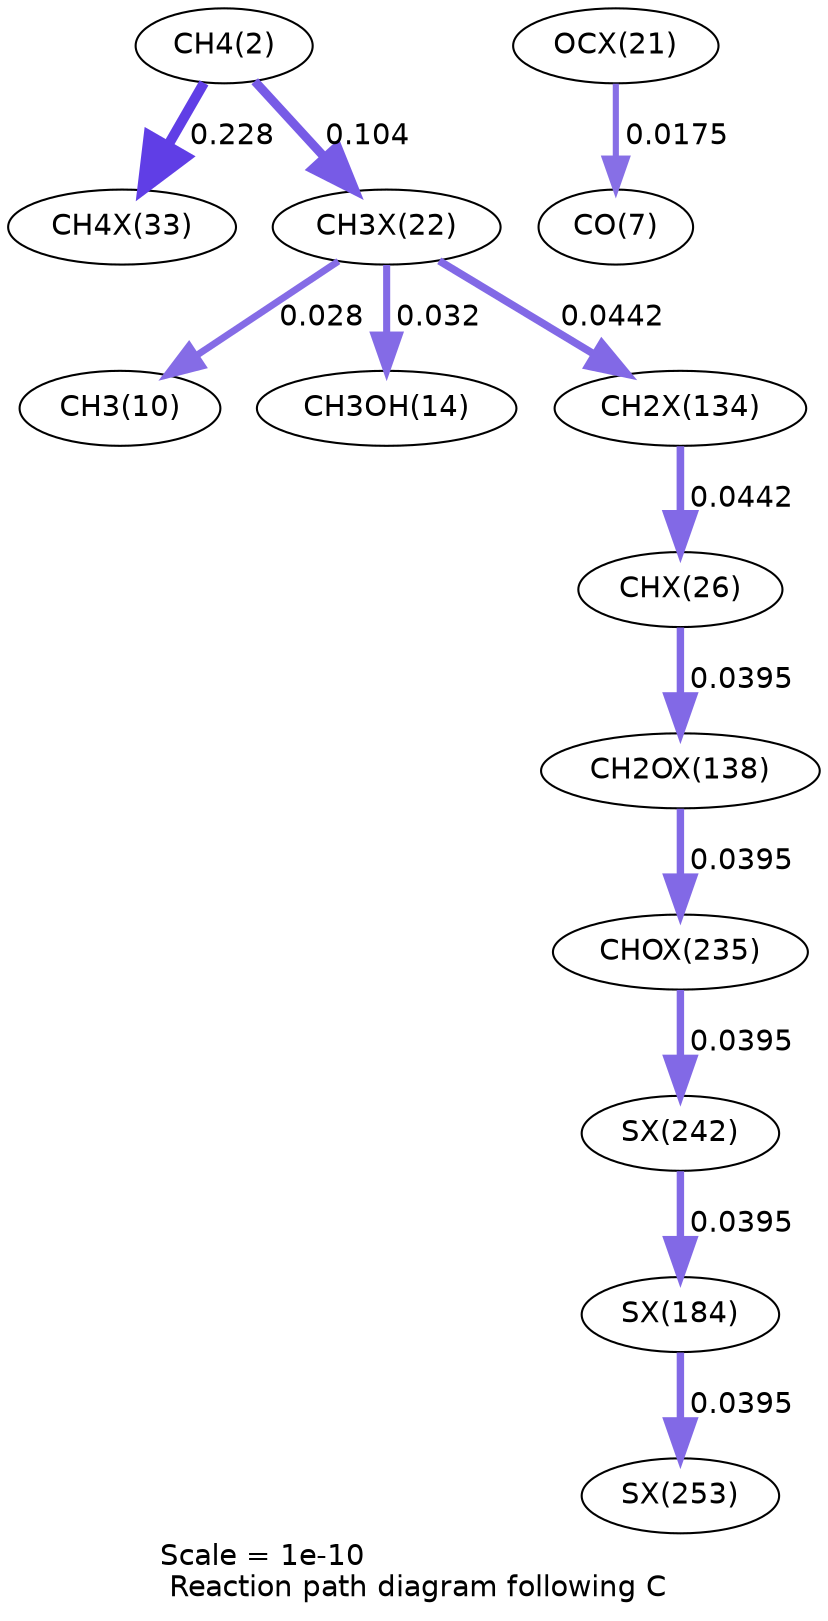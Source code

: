 digraph reaction_paths {
center=1;
s4 -> s41[fontname="Helvetica", penwidth=4.88, arrowsize=2.44, color="0.7, 0.728, 0.9"
, label=" 0.228"];
s4 -> s35[fontname="Helvetica", penwidth=4.29, arrowsize=2.15, color="0.7, 0.604, 0.9"
, label=" 0.104"];
s35 -> s12[fontname="Helvetica", penwidth=3.3, arrowsize=1.65, color="0.7, 0.528, 0.9"
, label=" 0.028"];
s35 -> s16[fontname="Helvetica", penwidth=3.4, arrowsize=1.7, color="0.7, 0.532, 0.9"
, label=" 0.032"];
s35 -> s52[fontname="Helvetica", penwidth=3.65, arrowsize=1.82, color="0.7, 0.544, 0.9"
, label=" 0.0442"];
s52 -> s39[fontname="Helvetica", penwidth=3.65, arrowsize=1.82, color="0.7, 0.544, 0.9"
, label=" 0.0442"];
s39 -> s54[fontname="Helvetica", penwidth=3.56, arrowsize=1.78, color="0.7, 0.54, 0.9"
, label=" 0.0395"];
s34 -> s9[fontname="Helvetica", penwidth=2.94, arrowsize=1.47, color="0.7, 0.517, 0.9"
, label=" 0.0175"];
s54 -> s62[fontname="Helvetica", penwidth=3.56, arrowsize=1.78, color="0.7, 0.54, 0.9"
, label=" 0.0395"];
s62 -> s63[fontname="Helvetica", penwidth=3.56, arrowsize=1.78, color="0.7, 0.54, 0.9"
, label=" 0.0395"];
s63 -> s58[fontname="Helvetica", penwidth=3.56, arrowsize=1.78, color="0.7, 0.54, 0.9"
, label=" 0.0395"];
s58 -> s64[fontname="Helvetica", penwidth=3.56, arrowsize=1.78, color="0.7, 0.54, 0.9"
, label=" 0.0395"];
s4 [ fontname="Helvetica", label="CH4(2)"];
s9 [ fontname="Helvetica", label="CO(7)"];
s12 [ fontname="Helvetica", label="CH3(10)"];
s16 [ fontname="Helvetica", label="CH3OH(14)"];
s34 [ fontname="Helvetica", label="OCX(21)"];
s35 [ fontname="Helvetica", label="CH3X(22)"];
s39 [ fontname="Helvetica", label="CHX(26)"];
s41 [ fontname="Helvetica", label="CH4X(33)"];
s52 [ fontname="Helvetica", label="CH2X(134)"];
s54 [ fontname="Helvetica", label="CH2OX(138)"];
s58 [ fontname="Helvetica", label="SX(184)"];
s62 [ fontname="Helvetica", label="CHOX(235)"];
s63 [ fontname="Helvetica", label="SX(242)"];
s64 [ fontname="Helvetica", label="SX(253)"];
 label = "Scale = 1e-10\l Reaction path diagram following C";
 fontname = "Helvetica";
}
